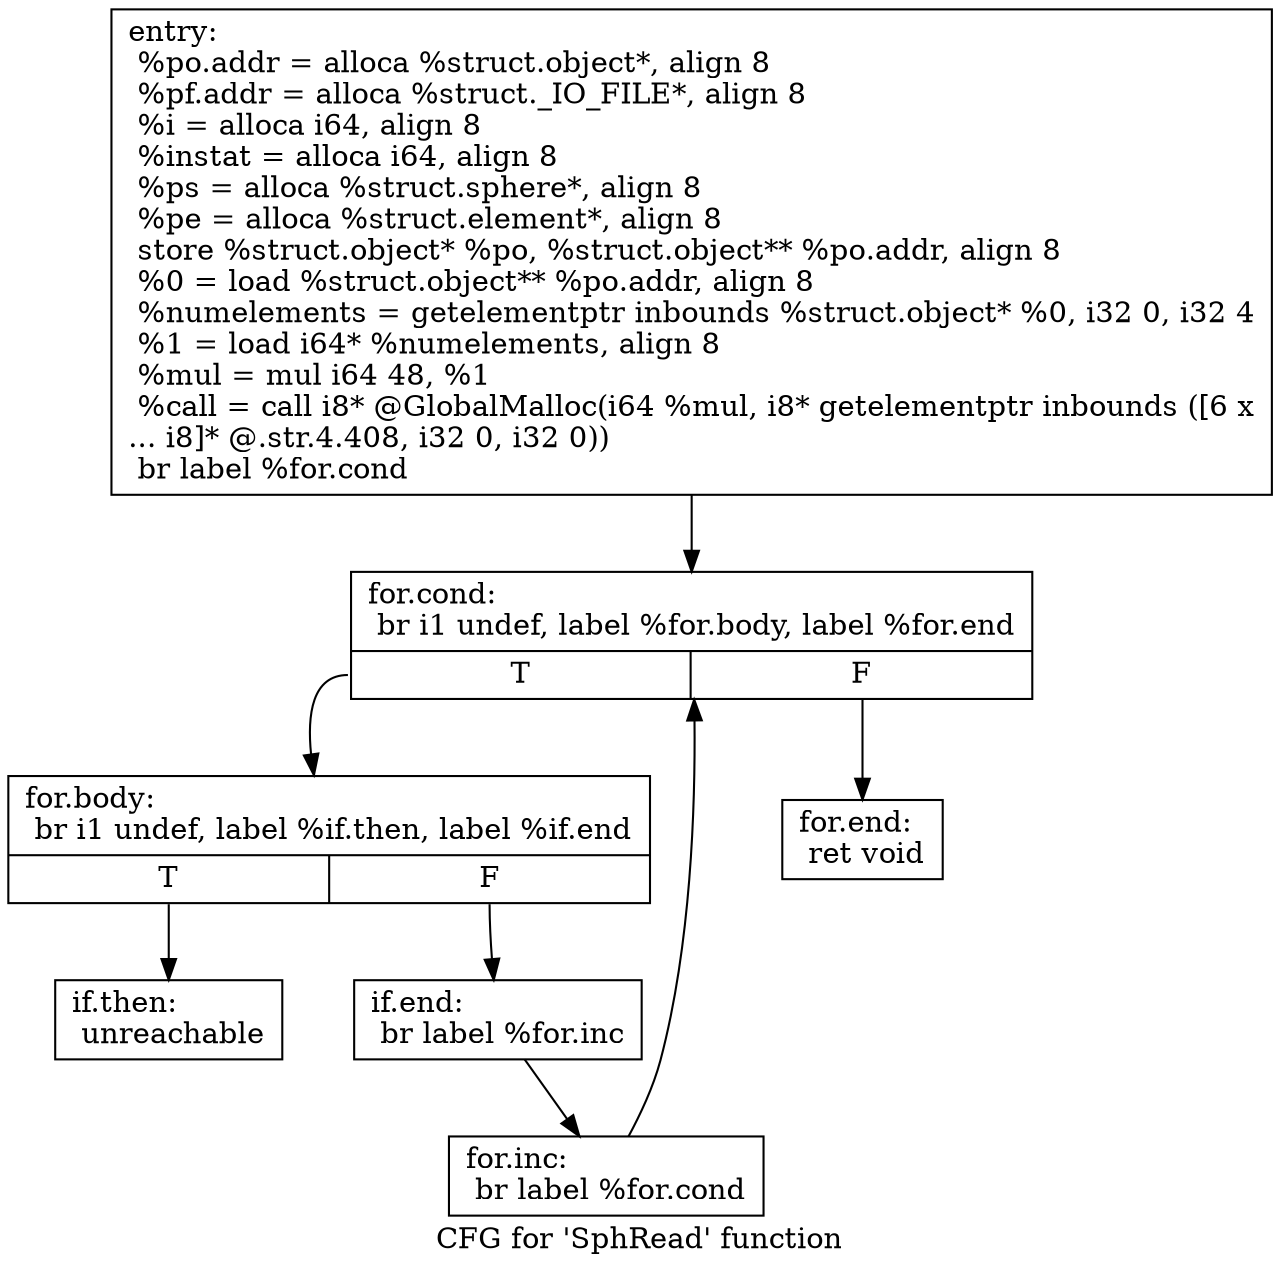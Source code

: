 digraph "CFG for 'SphRead' function" {
	label="CFG for 'SphRead' function";

	Node0x60930e0 [shape=record,label="{entry:\l  %po.addr = alloca %struct.object*, align 8\l  %pf.addr = alloca %struct._IO_FILE*, align 8\l  %i = alloca i64, align 8\l  %instat = alloca i64, align 8\l  %ps = alloca %struct.sphere*, align 8\l  %pe = alloca %struct.element*, align 8\l  store %struct.object* %po, %struct.object** %po.addr, align 8\l  %0 = load %struct.object** %po.addr, align 8\l  %numelements = getelementptr inbounds %struct.object* %0, i32 0, i32 4\l  %1 = load i64* %numelements, align 8\l  %mul = mul i64 48, %1\l  %call = call i8* @GlobalMalloc(i64 %mul, i8* getelementptr inbounds ([6 x\l... i8]* @.str.4.408, i32 0, i32 0))\l  br label %for.cond\l}"];
	Node0x60930e0 -> Node0x6093130;
	Node0x6093130 [shape=record,label="{for.cond:                                         \l  br i1 undef, label %for.body, label %for.end\l|{<s0>T|<s1>F}}"];
	Node0x6093130:s0 -> Node0x6093180;
	Node0x6093130:s1 -> Node0x60932c0;
	Node0x6093180 [shape=record,label="{for.body:                                         \l  br i1 undef, label %if.then, label %if.end\l|{<s0>T|<s1>F}}"];
	Node0x6093180:s0 -> Node0x60931d0;
	Node0x6093180:s1 -> Node0x6093220;
	Node0x60931d0 [shape=record,label="{if.then:                                          \l  unreachable\l}"];
	Node0x6093220 [shape=record,label="{if.end:                                           \l  br label %for.inc\l}"];
	Node0x6093220 -> Node0x6093270;
	Node0x6093270 [shape=record,label="{for.inc:                                          \l  br label %for.cond\l}"];
	Node0x6093270 -> Node0x6093130;
	Node0x60932c0 [shape=record,label="{for.end:                                          \l  ret void\l}"];
}
